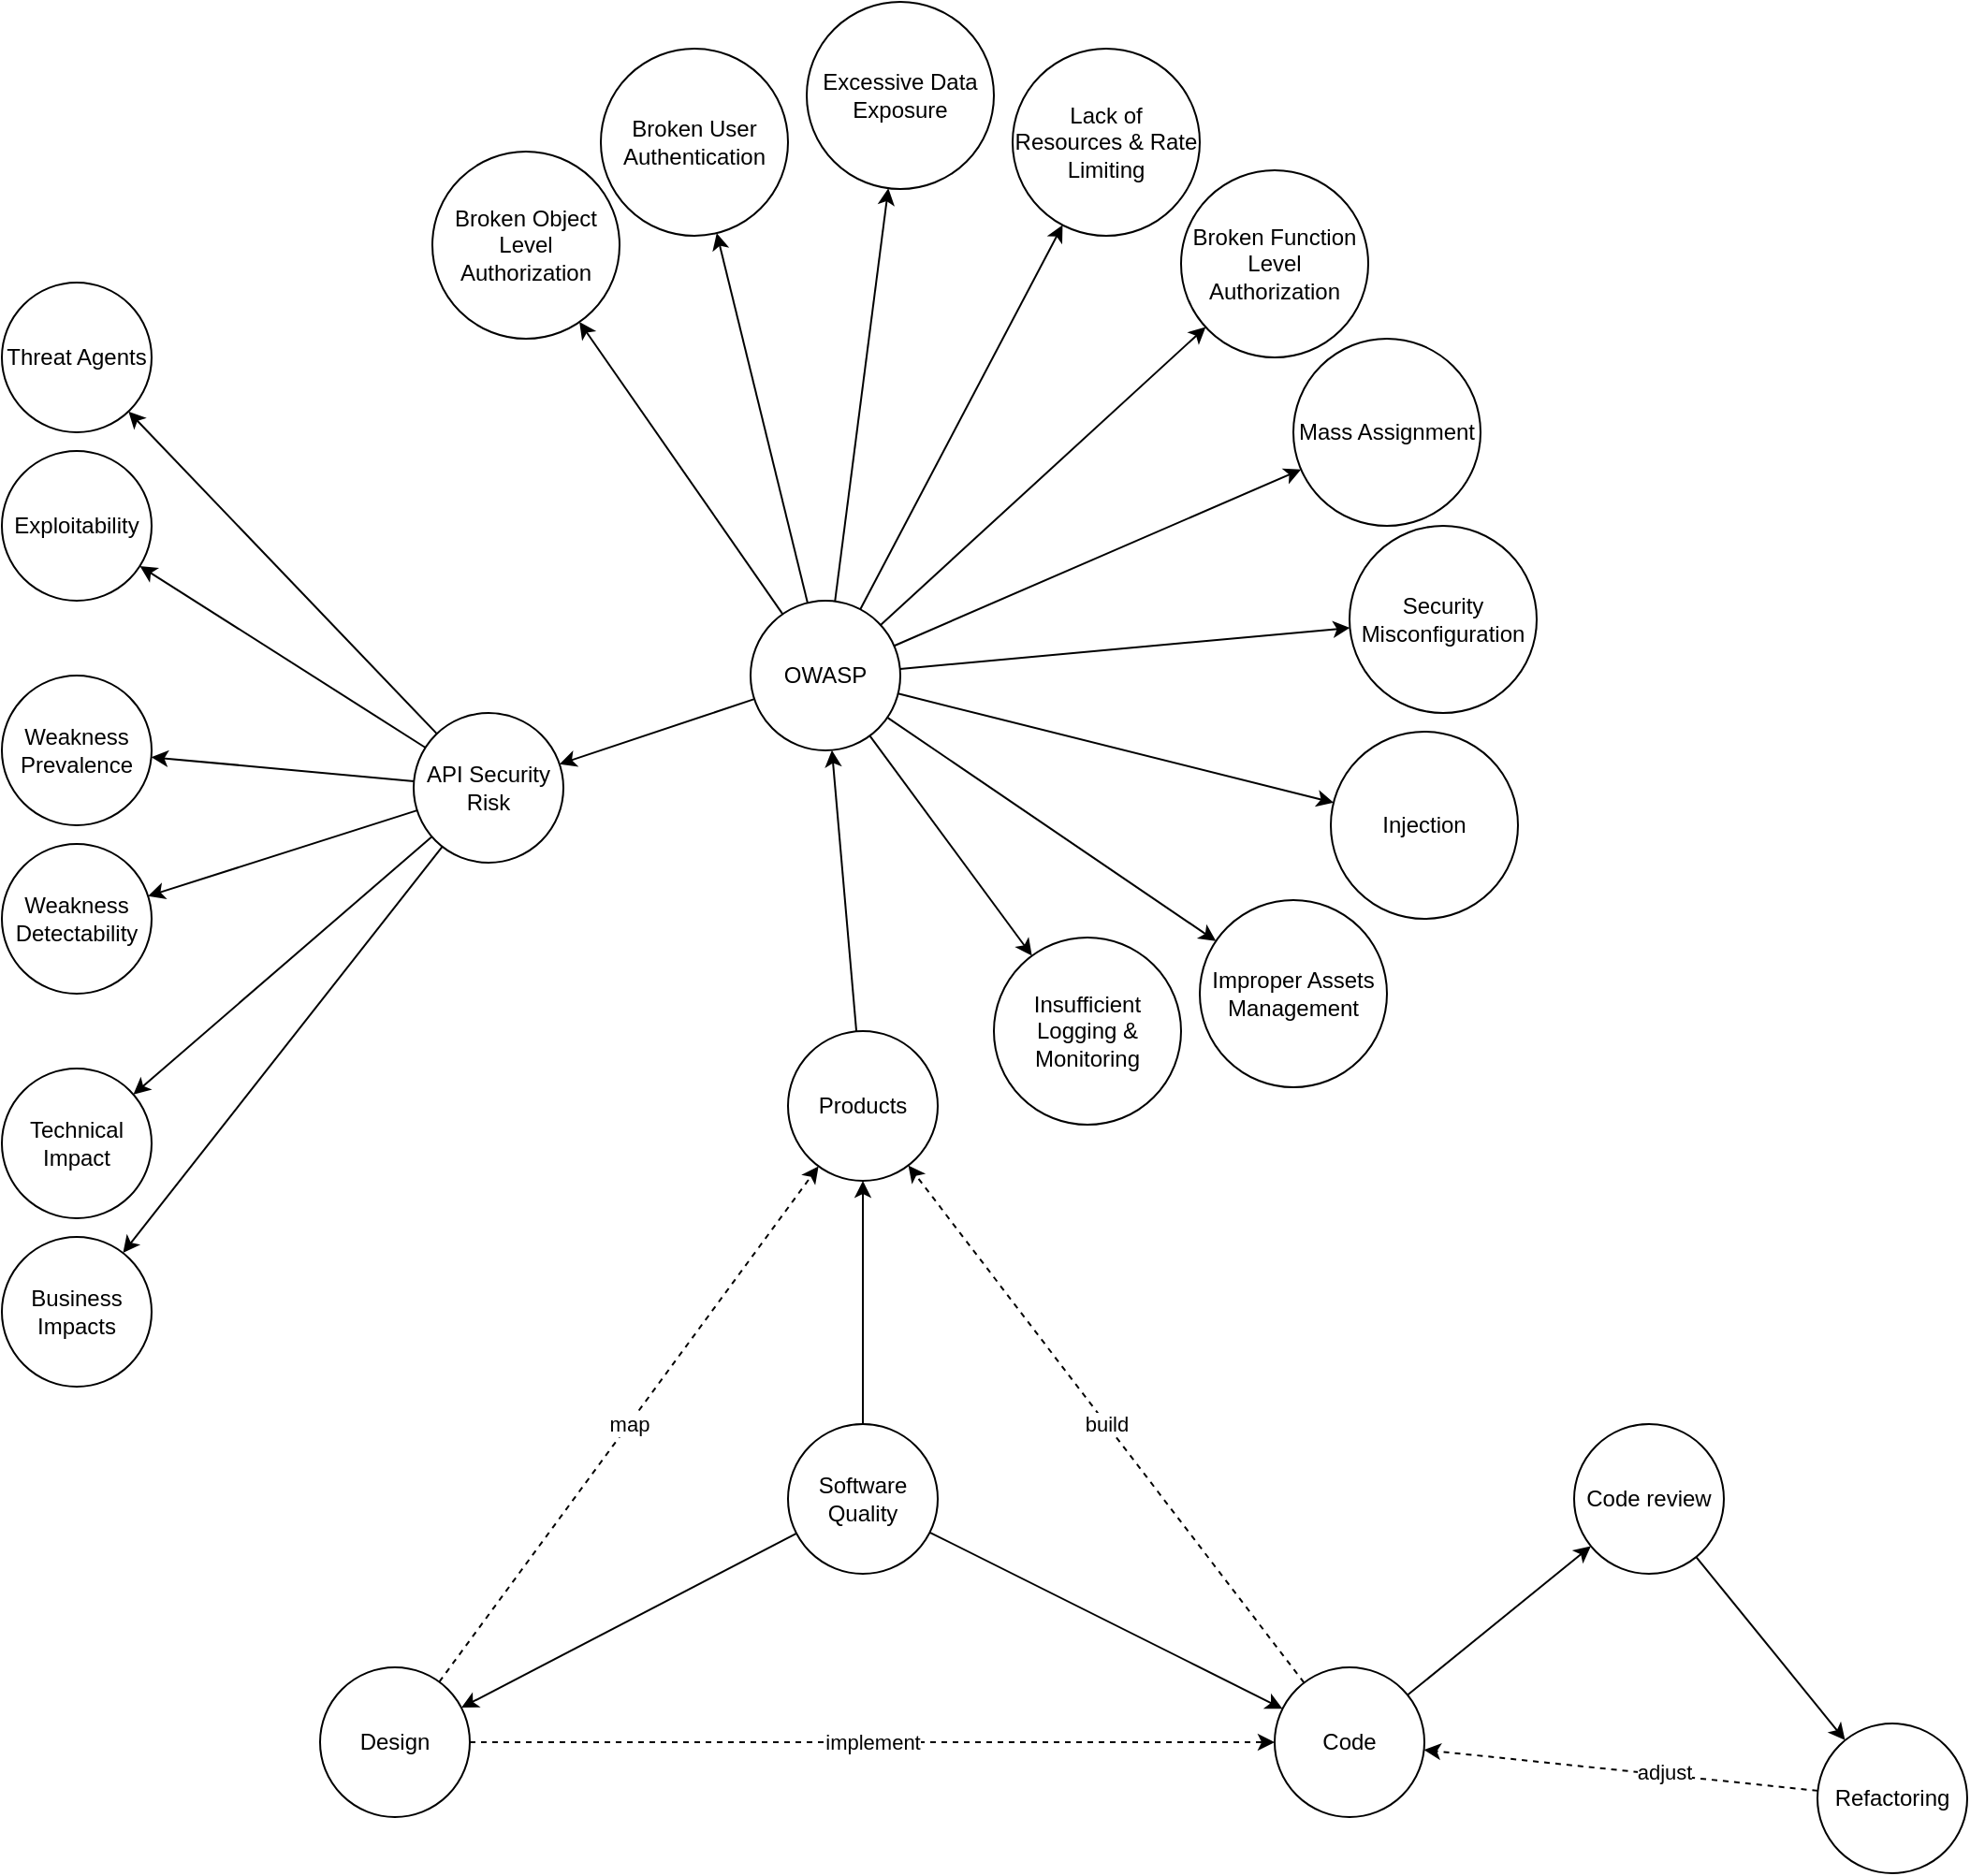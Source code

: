 <mxfile version="16.5.3" type="github">
  <diagram id="G9URGlftVFYS-OsgE3q_" name="Page-1">
    <mxGraphModel dx="2314" dy="1523" grid="1" gridSize="10" guides="1" tooltips="1" connect="1" arrows="1" fold="1" page="1" pageScale="1" pageWidth="1100" pageHeight="850" math="0" shadow="0">
      <root>
        <mxCell id="0" />
        <mxCell id="1" parent="0" />
        <mxCell id="IYnw7WudZfnkX5wU1Qxr-7" style="edgeStyle=none;rounded=0;orthogonalLoop=1;jettySize=auto;html=1;" edge="1" parent="1" source="IYnw7WudZfnkX5wU1Qxr-1" target="IYnw7WudZfnkX5wU1Qxr-2">
          <mxGeometry relative="1" as="geometry" />
        </mxCell>
        <mxCell id="IYnw7WudZfnkX5wU1Qxr-8" style="edgeStyle=none;rounded=0;orthogonalLoop=1;jettySize=auto;html=1;" edge="1" parent="1" source="IYnw7WudZfnkX5wU1Qxr-1" target="IYnw7WudZfnkX5wU1Qxr-3">
          <mxGeometry relative="1" as="geometry" />
        </mxCell>
        <mxCell id="IYnw7WudZfnkX5wU1Qxr-9" style="edgeStyle=none;rounded=0;orthogonalLoop=1;jettySize=auto;html=1;" edge="1" parent="1" source="IYnw7WudZfnkX5wU1Qxr-1" target="IYnw7WudZfnkX5wU1Qxr-4">
          <mxGeometry relative="1" as="geometry" />
        </mxCell>
        <mxCell id="IYnw7WudZfnkX5wU1Qxr-1" value="Software Quality" style="ellipse;whiteSpace=wrap;html=1;aspect=fixed;" vertex="1" parent="1">
          <mxGeometry x="210" y="310" width="80" height="80" as="geometry" />
        </mxCell>
        <mxCell id="IYnw7WudZfnkX5wU1Qxr-6" style="rounded=0;orthogonalLoop=1;jettySize=auto;html=1;" edge="1" parent="1" source="IYnw7WudZfnkX5wU1Qxr-2" target="IYnw7WudZfnkX5wU1Qxr-5">
          <mxGeometry relative="1" as="geometry" />
        </mxCell>
        <mxCell id="IYnw7WudZfnkX5wU1Qxr-2" value="Products" style="ellipse;whiteSpace=wrap;html=1;aspect=fixed;" vertex="1" parent="1">
          <mxGeometry x="210" y="100" width="80" height="80" as="geometry" />
        </mxCell>
        <mxCell id="IYnw7WudZfnkX5wU1Qxr-10" value="implement" style="edgeStyle=none;rounded=0;orthogonalLoop=1;jettySize=auto;html=1;dashed=1;" edge="1" parent="1" source="IYnw7WudZfnkX5wU1Qxr-3" target="IYnw7WudZfnkX5wU1Qxr-4">
          <mxGeometry relative="1" as="geometry" />
        </mxCell>
        <mxCell id="IYnw7WudZfnkX5wU1Qxr-12" value="map" style="edgeStyle=none;rounded=0;orthogonalLoop=1;jettySize=auto;html=1;dashed=1;" edge="1" parent="1" source="IYnw7WudZfnkX5wU1Qxr-3" target="IYnw7WudZfnkX5wU1Qxr-2">
          <mxGeometry relative="1" as="geometry" />
        </mxCell>
        <mxCell id="IYnw7WudZfnkX5wU1Qxr-3" value="Design" style="ellipse;whiteSpace=wrap;html=1;aspect=fixed;" vertex="1" parent="1">
          <mxGeometry x="-40" y="440" width="80" height="80" as="geometry" />
        </mxCell>
        <mxCell id="IYnw7WudZfnkX5wU1Qxr-11" value="build" style="edgeStyle=none;rounded=0;orthogonalLoop=1;jettySize=auto;html=1;dashed=1;" edge="1" parent="1" source="IYnw7WudZfnkX5wU1Qxr-4" target="IYnw7WudZfnkX5wU1Qxr-2">
          <mxGeometry relative="1" as="geometry" />
        </mxCell>
        <mxCell id="IYnw7WudZfnkX5wU1Qxr-14" style="edgeStyle=none;rounded=0;orthogonalLoop=1;jettySize=auto;html=1;" edge="1" parent="1" source="IYnw7WudZfnkX5wU1Qxr-4" target="IYnw7WudZfnkX5wU1Qxr-13">
          <mxGeometry relative="1" as="geometry" />
        </mxCell>
        <mxCell id="IYnw7WudZfnkX5wU1Qxr-4" value="Code" style="ellipse;whiteSpace=wrap;html=1;aspect=fixed;" vertex="1" parent="1">
          <mxGeometry x="470" y="440" width="80" height="80" as="geometry" />
        </mxCell>
        <mxCell id="IYnw7WudZfnkX5wU1Qxr-21" style="edgeStyle=none;rounded=0;orthogonalLoop=1;jettySize=auto;html=1;" edge="1" parent="1" source="IYnw7WudZfnkX5wU1Qxr-5" target="IYnw7WudZfnkX5wU1Qxr-22">
          <mxGeometry relative="1" as="geometry">
            <mxPoint x="110.0" y="-30" as="targetPoint" />
          </mxGeometry>
        </mxCell>
        <mxCell id="IYnw7WudZfnkX5wU1Qxr-45" style="edgeStyle=none;rounded=0;orthogonalLoop=1;jettySize=auto;html=1;" edge="1" parent="1" source="IYnw7WudZfnkX5wU1Qxr-5" target="IYnw7WudZfnkX5wU1Qxr-35">
          <mxGeometry relative="1" as="geometry" />
        </mxCell>
        <mxCell id="IYnw7WudZfnkX5wU1Qxr-46" style="edgeStyle=none;rounded=0;orthogonalLoop=1;jettySize=auto;html=1;" edge="1" parent="1" source="IYnw7WudZfnkX5wU1Qxr-5" target="IYnw7WudZfnkX5wU1Qxr-36">
          <mxGeometry relative="1" as="geometry" />
        </mxCell>
        <mxCell id="IYnw7WudZfnkX5wU1Qxr-47" style="edgeStyle=none;rounded=0;orthogonalLoop=1;jettySize=auto;html=1;" edge="1" parent="1" source="IYnw7WudZfnkX5wU1Qxr-5" target="IYnw7WudZfnkX5wU1Qxr-37">
          <mxGeometry relative="1" as="geometry" />
        </mxCell>
        <mxCell id="IYnw7WudZfnkX5wU1Qxr-48" style="edgeStyle=none;rounded=0;orthogonalLoop=1;jettySize=auto;html=1;" edge="1" parent="1" source="IYnw7WudZfnkX5wU1Qxr-5" target="IYnw7WudZfnkX5wU1Qxr-38">
          <mxGeometry relative="1" as="geometry" />
        </mxCell>
        <mxCell id="IYnw7WudZfnkX5wU1Qxr-49" style="edgeStyle=none;rounded=0;orthogonalLoop=1;jettySize=auto;html=1;" edge="1" parent="1" source="IYnw7WudZfnkX5wU1Qxr-5" target="IYnw7WudZfnkX5wU1Qxr-39">
          <mxGeometry relative="1" as="geometry" />
        </mxCell>
        <mxCell id="IYnw7WudZfnkX5wU1Qxr-50" style="edgeStyle=none;rounded=0;orthogonalLoop=1;jettySize=auto;html=1;" edge="1" parent="1" source="IYnw7WudZfnkX5wU1Qxr-5" target="IYnw7WudZfnkX5wU1Qxr-40">
          <mxGeometry relative="1" as="geometry" />
        </mxCell>
        <mxCell id="IYnw7WudZfnkX5wU1Qxr-51" style="edgeStyle=none;rounded=0;orthogonalLoop=1;jettySize=auto;html=1;" edge="1" parent="1" source="IYnw7WudZfnkX5wU1Qxr-5" target="IYnw7WudZfnkX5wU1Qxr-41">
          <mxGeometry relative="1" as="geometry" />
        </mxCell>
        <mxCell id="IYnw7WudZfnkX5wU1Qxr-52" style="edgeStyle=none;rounded=0;orthogonalLoop=1;jettySize=auto;html=1;" edge="1" parent="1" source="IYnw7WudZfnkX5wU1Qxr-5" target="IYnw7WudZfnkX5wU1Qxr-42">
          <mxGeometry relative="1" as="geometry" />
        </mxCell>
        <mxCell id="IYnw7WudZfnkX5wU1Qxr-53" style="edgeStyle=none;rounded=0;orthogonalLoop=1;jettySize=auto;html=1;" edge="1" parent="1" source="IYnw7WudZfnkX5wU1Qxr-5" target="IYnw7WudZfnkX5wU1Qxr-43">
          <mxGeometry relative="1" as="geometry" />
        </mxCell>
        <mxCell id="IYnw7WudZfnkX5wU1Qxr-54" style="edgeStyle=none;rounded=0;orthogonalLoop=1;jettySize=auto;html=1;" edge="1" parent="1" source="IYnw7WudZfnkX5wU1Qxr-5" target="IYnw7WudZfnkX5wU1Qxr-44">
          <mxGeometry relative="1" as="geometry" />
        </mxCell>
        <mxCell id="IYnw7WudZfnkX5wU1Qxr-5" value="OWASP" style="ellipse;whiteSpace=wrap;html=1;aspect=fixed;" vertex="1" parent="1">
          <mxGeometry x="190" y="-130" width="80" height="80" as="geometry" />
        </mxCell>
        <mxCell id="IYnw7WudZfnkX5wU1Qxr-16" style="edgeStyle=none;rounded=0;orthogonalLoop=1;jettySize=auto;html=1;" edge="1" parent="1" source="IYnw7WudZfnkX5wU1Qxr-13" target="IYnw7WudZfnkX5wU1Qxr-15">
          <mxGeometry relative="1" as="geometry" />
        </mxCell>
        <mxCell id="IYnw7WudZfnkX5wU1Qxr-13" value="Code review" style="ellipse;whiteSpace=wrap;html=1;aspect=fixed;" vertex="1" parent="1">
          <mxGeometry x="630" y="310" width="80" height="80" as="geometry" />
        </mxCell>
        <mxCell id="IYnw7WudZfnkX5wU1Qxr-17" style="edgeStyle=none;rounded=0;orthogonalLoop=1;jettySize=auto;html=1;dashed=1;" edge="1" parent="1" source="IYnw7WudZfnkX5wU1Qxr-15" target="IYnw7WudZfnkX5wU1Qxr-4">
          <mxGeometry relative="1" as="geometry" />
        </mxCell>
        <mxCell id="IYnw7WudZfnkX5wU1Qxr-18" value="adjust" style="edgeLabel;html=1;align=center;verticalAlign=middle;resizable=0;points=[];" vertex="1" connectable="0" parent="IYnw7WudZfnkX5wU1Qxr-17">
          <mxGeometry x="-0.215" y="-2" relative="1" as="geometry">
            <mxPoint as="offset" />
          </mxGeometry>
        </mxCell>
        <mxCell id="IYnw7WudZfnkX5wU1Qxr-15" value="Refactoring" style="ellipse;whiteSpace=wrap;html=1;aspect=fixed;" vertex="1" parent="1">
          <mxGeometry x="760" y="470" width="80" height="80" as="geometry" />
        </mxCell>
        <mxCell id="IYnw7WudZfnkX5wU1Qxr-29" style="edgeStyle=none;rounded=0;orthogonalLoop=1;jettySize=auto;html=1;" edge="1" parent="1" source="IYnw7WudZfnkX5wU1Qxr-22" target="IYnw7WudZfnkX5wU1Qxr-23">
          <mxGeometry relative="1" as="geometry" />
        </mxCell>
        <mxCell id="IYnw7WudZfnkX5wU1Qxr-30" style="edgeStyle=none;rounded=0;orthogonalLoop=1;jettySize=auto;html=1;" edge="1" parent="1" source="IYnw7WudZfnkX5wU1Qxr-22" target="IYnw7WudZfnkX5wU1Qxr-24">
          <mxGeometry relative="1" as="geometry" />
        </mxCell>
        <mxCell id="IYnw7WudZfnkX5wU1Qxr-31" style="edgeStyle=none;rounded=0;orthogonalLoop=1;jettySize=auto;html=1;" edge="1" parent="1" source="IYnw7WudZfnkX5wU1Qxr-22" target="IYnw7WudZfnkX5wU1Qxr-25">
          <mxGeometry relative="1" as="geometry" />
        </mxCell>
        <mxCell id="IYnw7WudZfnkX5wU1Qxr-32" style="edgeStyle=none;rounded=0;orthogonalLoop=1;jettySize=auto;html=1;" edge="1" parent="1" source="IYnw7WudZfnkX5wU1Qxr-22" target="IYnw7WudZfnkX5wU1Qxr-26">
          <mxGeometry relative="1" as="geometry" />
        </mxCell>
        <mxCell id="IYnw7WudZfnkX5wU1Qxr-33" style="edgeStyle=none;rounded=0;orthogonalLoop=1;jettySize=auto;html=1;" edge="1" parent="1" source="IYnw7WudZfnkX5wU1Qxr-22" target="IYnw7WudZfnkX5wU1Qxr-27">
          <mxGeometry relative="1" as="geometry" />
        </mxCell>
        <mxCell id="IYnw7WudZfnkX5wU1Qxr-34" style="edgeStyle=none;rounded=0;orthogonalLoop=1;jettySize=auto;html=1;" edge="1" parent="1" source="IYnw7WudZfnkX5wU1Qxr-22" target="IYnw7WudZfnkX5wU1Qxr-28">
          <mxGeometry relative="1" as="geometry" />
        </mxCell>
        <mxCell id="IYnw7WudZfnkX5wU1Qxr-22" value="&lt;span&gt;API Security Risk&lt;/span&gt;" style="ellipse;whiteSpace=wrap;html=1;aspect=fixed;" vertex="1" parent="1">
          <mxGeometry x="10" y="-70" width="80" height="80" as="geometry" />
        </mxCell>
        <mxCell id="IYnw7WudZfnkX5wU1Qxr-23" value="Threat Agents" style="ellipse;whiteSpace=wrap;html=1;aspect=fixed;" vertex="1" parent="1">
          <mxGeometry x="-210" y="-300" width="80" height="80" as="geometry" />
        </mxCell>
        <mxCell id="IYnw7WudZfnkX5wU1Qxr-24" value="Exploitability" style="ellipse;whiteSpace=wrap;html=1;aspect=fixed;" vertex="1" parent="1">
          <mxGeometry x="-210" y="-210" width="80" height="80" as="geometry" />
        </mxCell>
        <mxCell id="IYnw7WudZfnkX5wU1Qxr-25" value="&lt;div&gt;Weakness&lt;/div&gt;&lt;div&gt;Prevalence&lt;/div&gt;" style="ellipse;whiteSpace=wrap;html=1;aspect=fixed;" vertex="1" parent="1">
          <mxGeometry x="-210" y="-90" width="80" height="80" as="geometry" />
        </mxCell>
        <mxCell id="IYnw7WudZfnkX5wU1Qxr-26" value="&lt;div&gt;Weakness&lt;/div&gt;&lt;div&gt;Detectability&lt;/div&gt;" style="ellipse;whiteSpace=wrap;html=1;aspect=fixed;" vertex="1" parent="1">
          <mxGeometry x="-210" width="80" height="80" as="geometry" />
        </mxCell>
        <mxCell id="IYnw7WudZfnkX5wU1Qxr-27" value="&lt;div&gt;Technical&lt;/div&gt;&lt;div&gt;Impact&lt;/div&gt;" style="ellipse;whiteSpace=wrap;html=1;aspect=fixed;" vertex="1" parent="1">
          <mxGeometry x="-210" y="120" width="80" height="80" as="geometry" />
        </mxCell>
        <mxCell id="IYnw7WudZfnkX5wU1Qxr-28" value="&lt;div&gt;Business&lt;/div&gt;&lt;div&gt;Impacts&lt;/div&gt;" style="ellipse;whiteSpace=wrap;html=1;aspect=fixed;" vertex="1" parent="1">
          <mxGeometry x="-210" y="210" width="80" height="80" as="geometry" />
        </mxCell>
        <mxCell id="IYnw7WudZfnkX5wU1Qxr-35" value="Broken Object Level Authorization" style="ellipse;whiteSpace=wrap;html=1;aspect=fixed;" vertex="1" parent="1">
          <mxGeometry x="20" y="-370" width="100" height="100" as="geometry" />
        </mxCell>
        <mxCell id="IYnw7WudZfnkX5wU1Qxr-36" value="Broken User Authentication" style="ellipse;whiteSpace=wrap;html=1;aspect=fixed;" vertex="1" parent="1">
          <mxGeometry x="110" y="-425" width="100" height="100" as="geometry" />
        </mxCell>
        <mxCell id="IYnw7WudZfnkX5wU1Qxr-37" value="Excessive Data Exposure" style="ellipse;whiteSpace=wrap;html=1;aspect=fixed;" vertex="1" parent="1">
          <mxGeometry x="220" y="-450" width="100" height="100" as="geometry" />
        </mxCell>
        <mxCell id="IYnw7WudZfnkX5wU1Qxr-38" value="Lack of Resources &amp;amp; Rate Limiting" style="ellipse;whiteSpace=wrap;html=1;aspect=fixed;" vertex="1" parent="1">
          <mxGeometry x="330" y="-425" width="100" height="100" as="geometry" />
        </mxCell>
        <mxCell id="IYnw7WudZfnkX5wU1Qxr-39" value="&lt;div&gt;Broken Function Level&lt;/div&gt;&lt;div&gt;Authorization&lt;/div&gt;" style="ellipse;whiteSpace=wrap;html=1;aspect=fixed;" vertex="1" parent="1">
          <mxGeometry x="420" y="-360" width="100" height="100" as="geometry" />
        </mxCell>
        <mxCell id="IYnw7WudZfnkX5wU1Qxr-40" value="Mass Assignment" style="ellipse;whiteSpace=wrap;html=1;aspect=fixed;" vertex="1" parent="1">
          <mxGeometry x="480" y="-270" width="100" height="100" as="geometry" />
        </mxCell>
        <mxCell id="IYnw7WudZfnkX5wU1Qxr-41" value="Security Misconfiguration" style="ellipse;whiteSpace=wrap;html=1;aspect=fixed;" vertex="1" parent="1">
          <mxGeometry x="510" y="-170" width="100" height="100" as="geometry" />
        </mxCell>
        <mxCell id="IYnw7WudZfnkX5wU1Qxr-42" value="Injection" style="ellipse;whiteSpace=wrap;html=1;aspect=fixed;" vertex="1" parent="1">
          <mxGeometry x="500" y="-60" width="100" height="100" as="geometry" />
        </mxCell>
        <mxCell id="IYnw7WudZfnkX5wU1Qxr-43" value="Improper Assets Management" style="ellipse;whiteSpace=wrap;html=1;aspect=fixed;" vertex="1" parent="1">
          <mxGeometry x="430" y="30" width="100" height="100" as="geometry" />
        </mxCell>
        <mxCell id="IYnw7WudZfnkX5wU1Qxr-44" value="Insufficient Logging &amp;amp; Monitoring" style="ellipse;whiteSpace=wrap;html=1;aspect=fixed;" vertex="1" parent="1">
          <mxGeometry x="320" y="50" width="100" height="100" as="geometry" />
        </mxCell>
      </root>
    </mxGraphModel>
  </diagram>
</mxfile>
